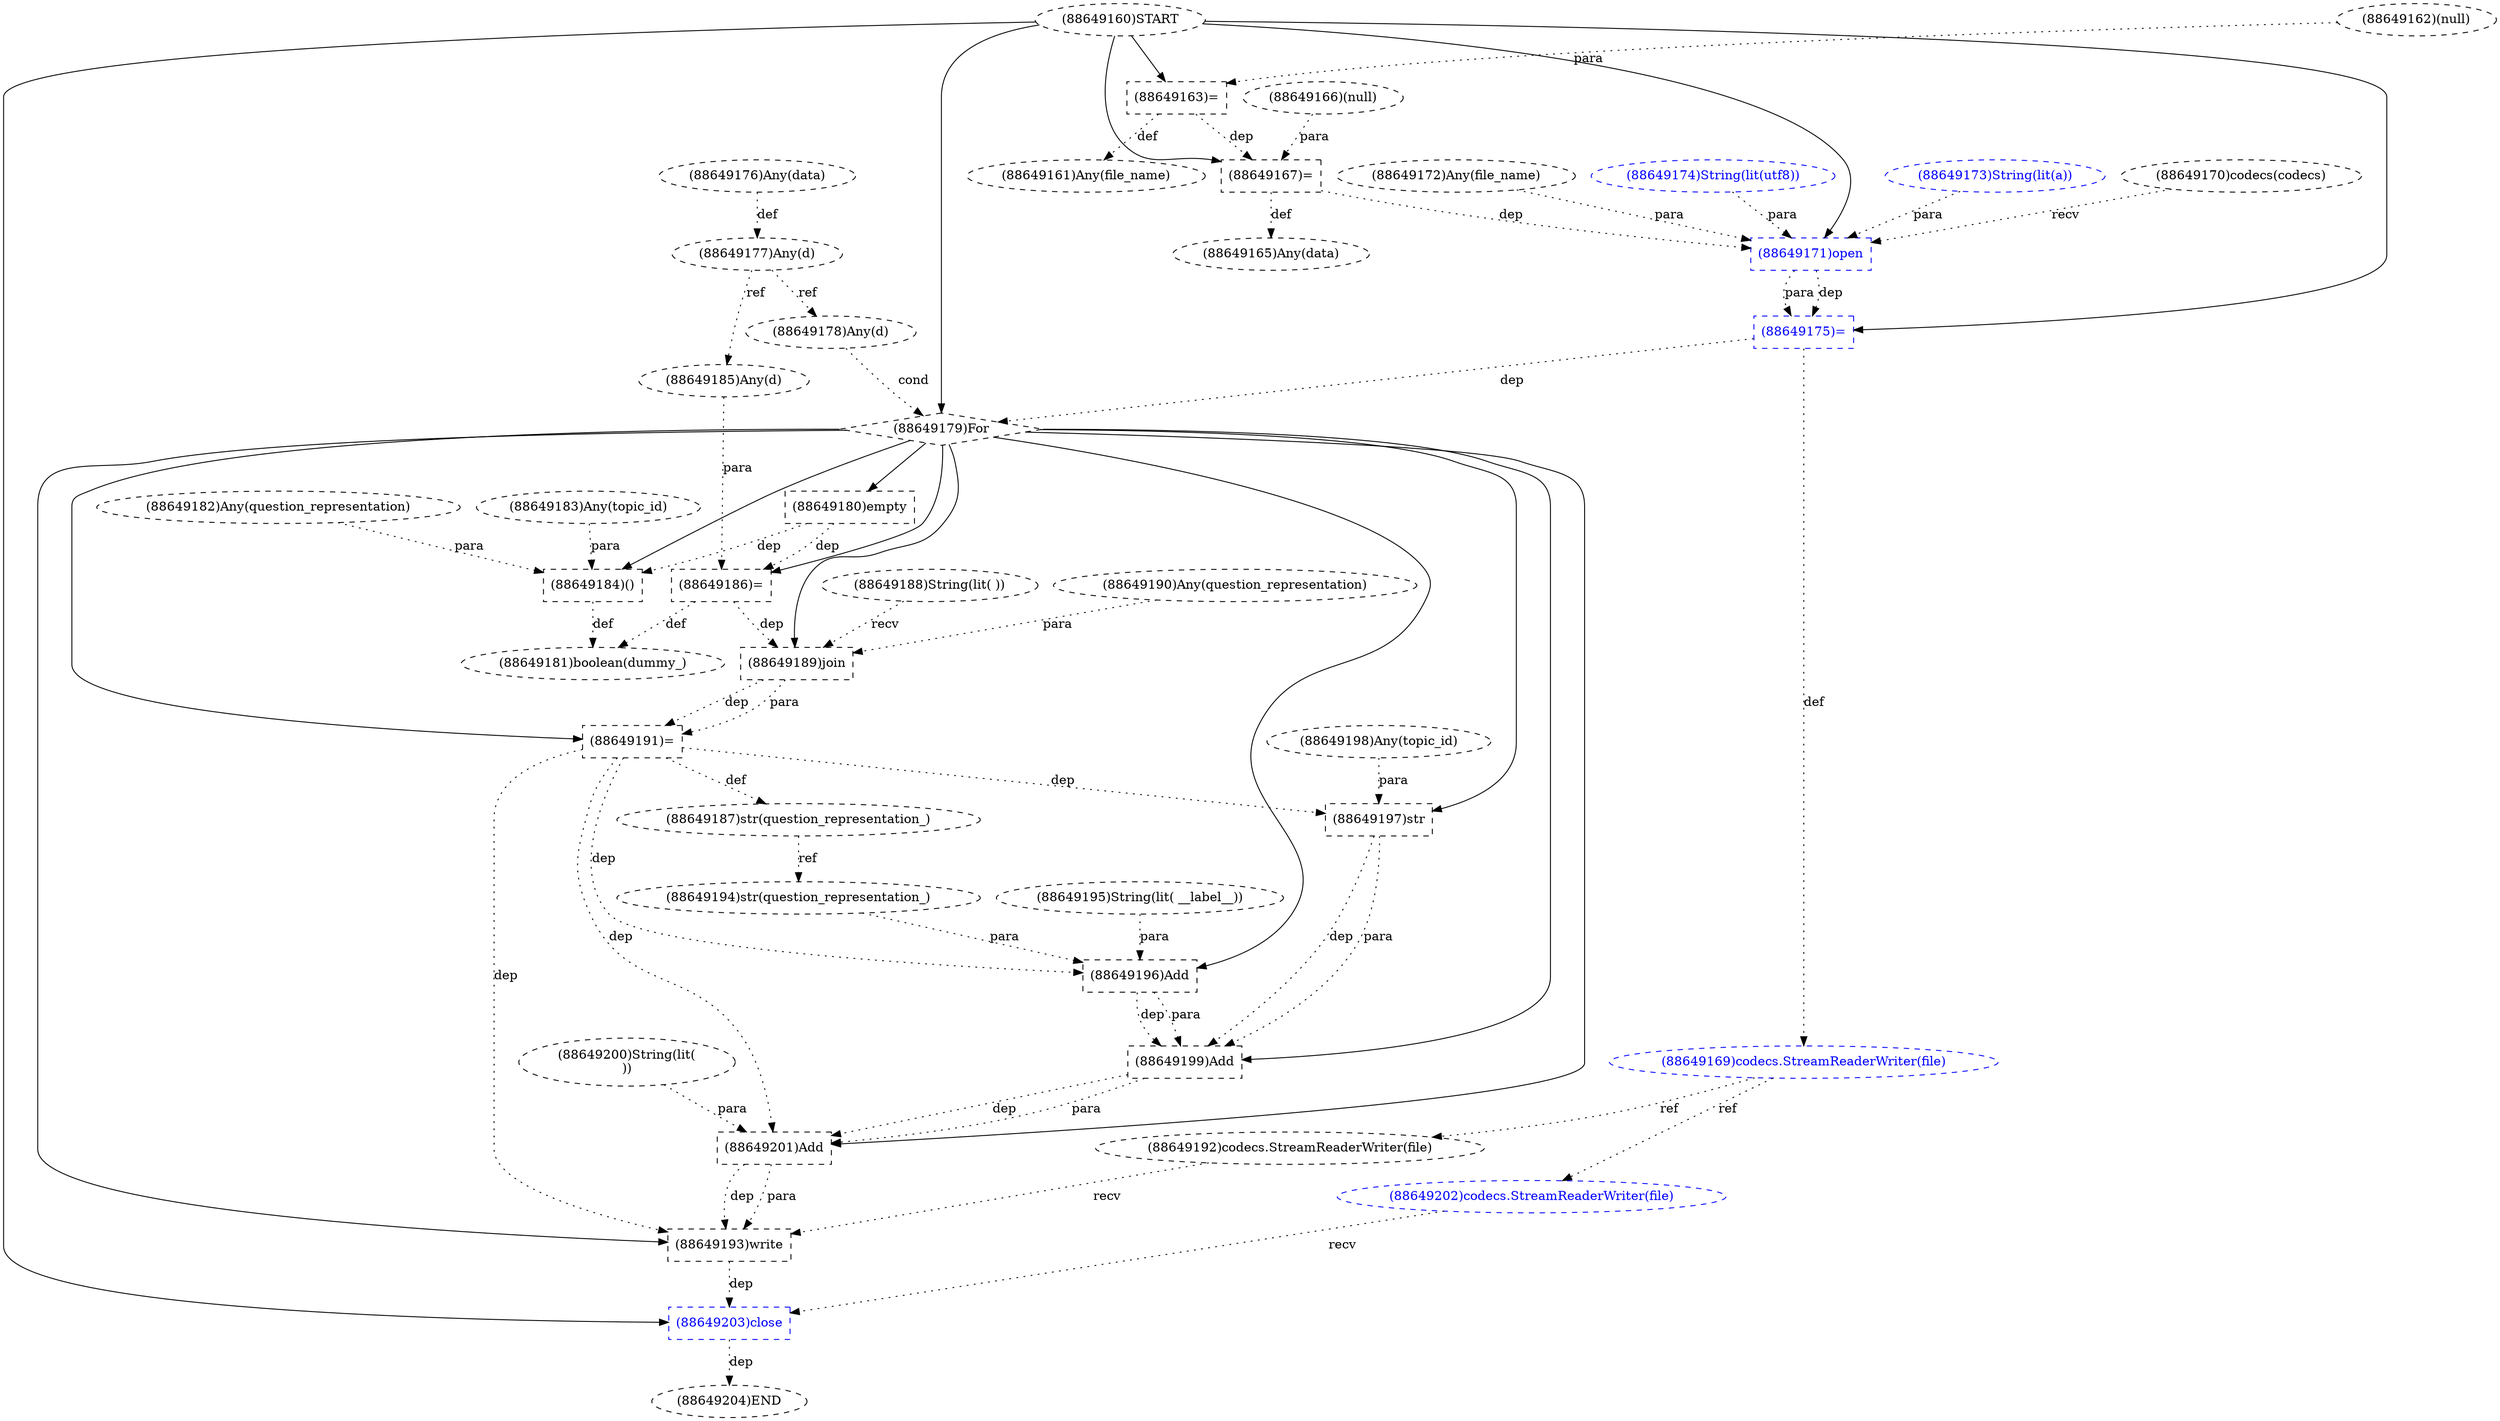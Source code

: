 digraph G {
1 [label="(88649188)String(lit( ))" shape=ellipse style=dashed]
2 [label="(88649198)Any(topic_id)" shape=ellipse style=dashed]
3 [label="(88649186)=" shape=box style=dashed]
4 [label="(88649187)str(question_representation_)" shape=ellipse style=dashed]
5 [label="(88649191)=" shape=box style=dashed]
6 [label="(88649181)boolean(dummy_)" shape=ellipse style=dashed]
7 [label="(88649189)join" shape=box style=dashed]
8 [label="(88649200)String(lit(
))" shape=ellipse style=dashed]
9 [label="(88649185)Any(d)" shape=ellipse style=dashed]
10 [label="(88649202)codecs.StreamReaderWriter(file)" shape=ellipse style=dashed color=blue fontcolor=blue]
11 [label="(88649171)open" shape=box style=dashed color=blue fontcolor=blue]
12 [label="(88649192)codecs.StreamReaderWriter(file)" shape=ellipse style=dashed]
13 [label="(88649162)(null)" shape=ellipse style=dashed]
14 [label="(88649173)String(lit(a))" shape=ellipse style=dashed color=blue fontcolor=blue]
15 [label="(88649190)Any(question_representation)" shape=ellipse style=dashed]
16 [label="(88649170)codecs(codecs)" shape=ellipse style=dashed]
17 [label="(88649172)Any(file_name)" shape=ellipse style=dashed]
18 [label="(88649193)write" shape=box style=dashed]
19 [label="(88649165)Any(data)" shape=ellipse style=dashed]
20 [label="(88649203)close" shape=box style=dashed color=blue fontcolor=blue]
21 [label="(88649160)START" style=dashed]
22 [label="(88649167)=" shape=box style=dashed]
23 [label="(88649169)codecs.StreamReaderWriter(file)" shape=ellipse style=dashed color=blue fontcolor=blue]
24 [label="(88649194)str(question_representation_)" shape=ellipse style=dashed]
25 [label="(88649197)str" shape=box style=dashed]
26 [label="(88649163)=" shape=box style=dashed]
27 [label="(88649174)String(lit(utf8))" shape=ellipse style=dashed color=blue fontcolor=blue]
28 [label="(88649195)String(lit( __label__))" shape=ellipse style=dashed]
29 [label="(88649161)Any(file_name)" shape=ellipse style=dashed]
30 [label="(88649178)Any(d)" shape=ellipse style=dashed]
31 [label="(88649199)Add" shape=box style=dashed]
32 [label="(88649201)Add" shape=box style=dashed]
33 [label="(88649175)=" shape=box style=dashed color=blue fontcolor=blue]
34 [label="(88649204)END" style=dashed]
35 [label="(88649176)Any(data)" shape=ellipse style=dashed]
36 [label="(88649196)Add" shape=box style=dashed]
37 [label="(88649166)(null)" shape=ellipse style=dashed]
38 [label="(88649184)()" shape=box style=dashed]
39 [label="(88649179)For" shape=diamond style=dashed]
40 [label="(88649177)Any(d)" shape=ellipse style=dashed]
41 [label="(88649180)empty" shape=box style=dashed]
42 [label="(88649183)Any(topic_id)" shape=ellipse style=dashed]
43 [label="(88649182)Any(question_representation)" shape=ellipse style=dashed]
39 -> 3 [label="" style=solid];
9 -> 3 [label="para" style=dotted];
41 -> 3 [label="dep" style=dotted];
5 -> 4 [label="def" style=dotted];
39 -> 5 [label="" style=solid];
7 -> 5 [label="dep" style=dotted];
7 -> 5 [label="para" style=dotted];
38 -> 6 [label="def" style=dotted];
3 -> 6 [label="def" style=dotted];
39 -> 7 [label="" style=solid];
1 -> 7 [label="recv" style=dotted];
15 -> 7 [label="para" style=dotted];
3 -> 7 [label="dep" style=dotted];
40 -> 9 [label="ref" style=dotted];
23 -> 10 [label="ref" style=dotted];
21 -> 11 [label="" style=solid];
16 -> 11 [label="recv" style=dotted];
17 -> 11 [label="para" style=dotted];
14 -> 11 [label="para" style=dotted];
27 -> 11 [label="para" style=dotted];
22 -> 11 [label="dep" style=dotted];
23 -> 12 [label="ref" style=dotted];
39 -> 18 [label="" style=solid];
12 -> 18 [label="recv" style=dotted];
32 -> 18 [label="dep" style=dotted];
32 -> 18 [label="para" style=dotted];
5 -> 18 [label="dep" style=dotted];
22 -> 19 [label="def" style=dotted];
21 -> 20 [label="" style=solid];
10 -> 20 [label="recv" style=dotted];
18 -> 20 [label="dep" style=dotted];
21 -> 22 [label="" style=solid];
37 -> 22 [label="para" style=dotted];
26 -> 22 [label="dep" style=dotted];
33 -> 23 [label="def" style=dotted];
4 -> 24 [label="ref" style=dotted];
39 -> 25 [label="" style=solid];
2 -> 25 [label="para" style=dotted];
5 -> 25 [label="dep" style=dotted];
21 -> 26 [label="" style=solid];
13 -> 26 [label="para" style=dotted];
26 -> 29 [label="def" style=dotted];
40 -> 30 [label="ref" style=dotted];
39 -> 31 [label="" style=solid];
36 -> 31 [label="dep" style=dotted];
36 -> 31 [label="para" style=dotted];
25 -> 31 [label="dep" style=dotted];
25 -> 31 [label="para" style=dotted];
39 -> 32 [label="" style=solid];
31 -> 32 [label="dep" style=dotted];
31 -> 32 [label="para" style=dotted];
8 -> 32 [label="para" style=dotted];
5 -> 32 [label="dep" style=dotted];
21 -> 33 [label="" style=solid];
11 -> 33 [label="dep" style=dotted];
11 -> 33 [label="para" style=dotted];
20 -> 34 [label="dep" style=dotted];
39 -> 36 [label="" style=solid];
24 -> 36 [label="para" style=dotted];
28 -> 36 [label="para" style=dotted];
5 -> 36 [label="dep" style=dotted];
39 -> 38 [label="" style=solid];
43 -> 38 [label="para" style=dotted];
42 -> 38 [label="para" style=dotted];
41 -> 38 [label="dep" style=dotted];
21 -> 39 [label="" style=solid];
30 -> 39 [label="cond" style=dotted];
33 -> 39 [label="dep" style=dotted];
35 -> 40 [label="def" style=dotted];
39 -> 41 [label="" style=solid];
}
